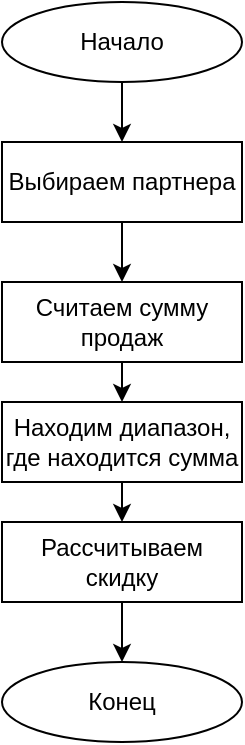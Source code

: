 <mxfile version="26.1.0">
  <diagram name="Страница — 1" id="XluHR62tLNOYyaVF9UWp">
    <mxGraphModel dx="794" dy="433" grid="1" gridSize="10" guides="1" tooltips="1" connect="1" arrows="1" fold="1" page="1" pageScale="1" pageWidth="827" pageHeight="1169" math="0" shadow="0">
      <root>
        <mxCell id="0" />
        <mxCell id="1" parent="0" />
        <mxCell id="6-6uRGILedbCoxOkPEqb-8" style="edgeStyle=orthogonalEdgeStyle;rounded=0;orthogonalLoop=1;jettySize=auto;html=1;exitX=0.5;exitY=1;exitDx=0;exitDy=0;entryX=0.5;entryY=0;entryDx=0;entryDy=0;" edge="1" parent="1" source="6-6uRGILedbCoxOkPEqb-1" target="6-6uRGILedbCoxOkPEqb-4">
          <mxGeometry relative="1" as="geometry" />
        </mxCell>
        <mxCell id="6-6uRGILedbCoxOkPEqb-1" value="Начало" style="ellipse;whiteSpace=wrap;html=1;" vertex="1" parent="1">
          <mxGeometry x="180" y="20" width="120" height="40" as="geometry" />
        </mxCell>
        <mxCell id="6-6uRGILedbCoxOkPEqb-2" value="Конец" style="ellipse;whiteSpace=wrap;html=1;" vertex="1" parent="1">
          <mxGeometry x="180" y="350" width="120" height="40" as="geometry" />
        </mxCell>
        <mxCell id="6-6uRGILedbCoxOkPEqb-9" style="edgeStyle=orthogonalEdgeStyle;rounded=0;orthogonalLoop=1;jettySize=auto;html=1;exitX=0.5;exitY=1;exitDx=0;exitDy=0;entryX=0.5;entryY=0;entryDx=0;entryDy=0;" edge="1" parent="1" source="6-6uRGILedbCoxOkPEqb-4" target="6-6uRGILedbCoxOkPEqb-5">
          <mxGeometry relative="1" as="geometry" />
        </mxCell>
        <mxCell id="6-6uRGILedbCoxOkPEqb-4" value="Выбираем партнера" style="rounded=0;whiteSpace=wrap;html=1;" vertex="1" parent="1">
          <mxGeometry x="180" y="90" width="120" height="40" as="geometry" />
        </mxCell>
        <mxCell id="6-6uRGILedbCoxOkPEqb-10" style="edgeStyle=orthogonalEdgeStyle;rounded=0;orthogonalLoop=1;jettySize=auto;html=1;exitX=0.5;exitY=1;exitDx=0;exitDy=0;entryX=0.5;entryY=0;entryDx=0;entryDy=0;" edge="1" parent="1" source="6-6uRGILedbCoxOkPEqb-5" target="6-6uRGILedbCoxOkPEqb-6">
          <mxGeometry relative="1" as="geometry" />
        </mxCell>
        <mxCell id="6-6uRGILedbCoxOkPEqb-5" value="Считаем сумму продаж" style="rounded=0;whiteSpace=wrap;html=1;" vertex="1" parent="1">
          <mxGeometry x="180" y="160" width="120" height="40" as="geometry" />
        </mxCell>
        <mxCell id="6-6uRGILedbCoxOkPEqb-11" style="edgeStyle=orthogonalEdgeStyle;rounded=0;orthogonalLoop=1;jettySize=auto;html=1;exitX=0.5;exitY=1;exitDx=0;exitDy=0;entryX=0.5;entryY=0;entryDx=0;entryDy=0;" edge="1" parent="1" source="6-6uRGILedbCoxOkPEqb-6" target="6-6uRGILedbCoxOkPEqb-7">
          <mxGeometry relative="1" as="geometry" />
        </mxCell>
        <mxCell id="6-6uRGILedbCoxOkPEqb-6" value="Находим диапазон,&lt;div&gt;где находится сумма&lt;/div&gt;" style="rounded=0;whiteSpace=wrap;html=1;" vertex="1" parent="1">
          <mxGeometry x="180" y="220" width="120" height="40" as="geometry" />
        </mxCell>
        <mxCell id="6-6uRGILedbCoxOkPEqb-12" style="edgeStyle=orthogonalEdgeStyle;rounded=0;orthogonalLoop=1;jettySize=auto;html=1;exitX=0.5;exitY=1;exitDx=0;exitDy=0;entryX=0.5;entryY=0;entryDx=0;entryDy=0;" edge="1" parent="1" source="6-6uRGILedbCoxOkPEqb-7" target="6-6uRGILedbCoxOkPEqb-2">
          <mxGeometry relative="1" as="geometry" />
        </mxCell>
        <mxCell id="6-6uRGILedbCoxOkPEqb-7" value="Рассчитываем скидку" style="rounded=0;whiteSpace=wrap;html=1;" vertex="1" parent="1">
          <mxGeometry x="180" y="280" width="120" height="40" as="geometry" />
        </mxCell>
      </root>
    </mxGraphModel>
  </diagram>
</mxfile>
